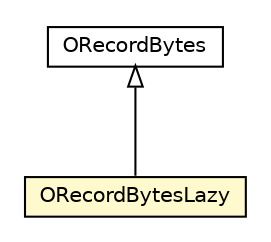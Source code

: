 #!/usr/local/bin/dot
#
# Class diagram 
# Generated by UMLGraph version R5_6-24-gf6e263 (http://www.umlgraph.org/)
#

digraph G {
	edge [fontname="Helvetica",fontsize=10,labelfontname="Helvetica",labelfontsize=10];
	node [fontname="Helvetica",fontsize=10,shape=plaintext];
	nodesep=0.25;
	ranksep=0.5;
	// com.orientechnologies.orient.core.record.impl.ORecordBytes
	c2965279 [label=<<table title="com.orientechnologies.orient.core.record.impl.ORecordBytes" border="0" cellborder="1" cellspacing="0" cellpadding="2" port="p" href="./ORecordBytes.html">
		<tr><td><table border="0" cellspacing="0" cellpadding="1">
<tr><td align="center" balign="center"> ORecordBytes </td></tr>
		</table></td></tr>
		</table>>, URL="./ORecordBytes.html", fontname="Helvetica", fontcolor="black", fontsize=10.0];
	// com.orientechnologies.orient.core.record.impl.ORecordBytesLazy
	c2965282 [label=<<table title="com.orientechnologies.orient.core.record.impl.ORecordBytesLazy" border="0" cellborder="1" cellspacing="0" cellpadding="2" port="p" bgcolor="lemonChiffon" href="./ORecordBytesLazy.html">
		<tr><td><table border="0" cellspacing="0" cellpadding="1">
<tr><td align="center" balign="center"> ORecordBytesLazy </td></tr>
		</table></td></tr>
		</table>>, URL="./ORecordBytesLazy.html", fontname="Helvetica", fontcolor="black", fontsize=10.0];
	//com.orientechnologies.orient.core.record.impl.ORecordBytesLazy extends com.orientechnologies.orient.core.record.impl.ORecordBytes
	c2965279:p -> c2965282:p [dir=back,arrowtail=empty];
}

